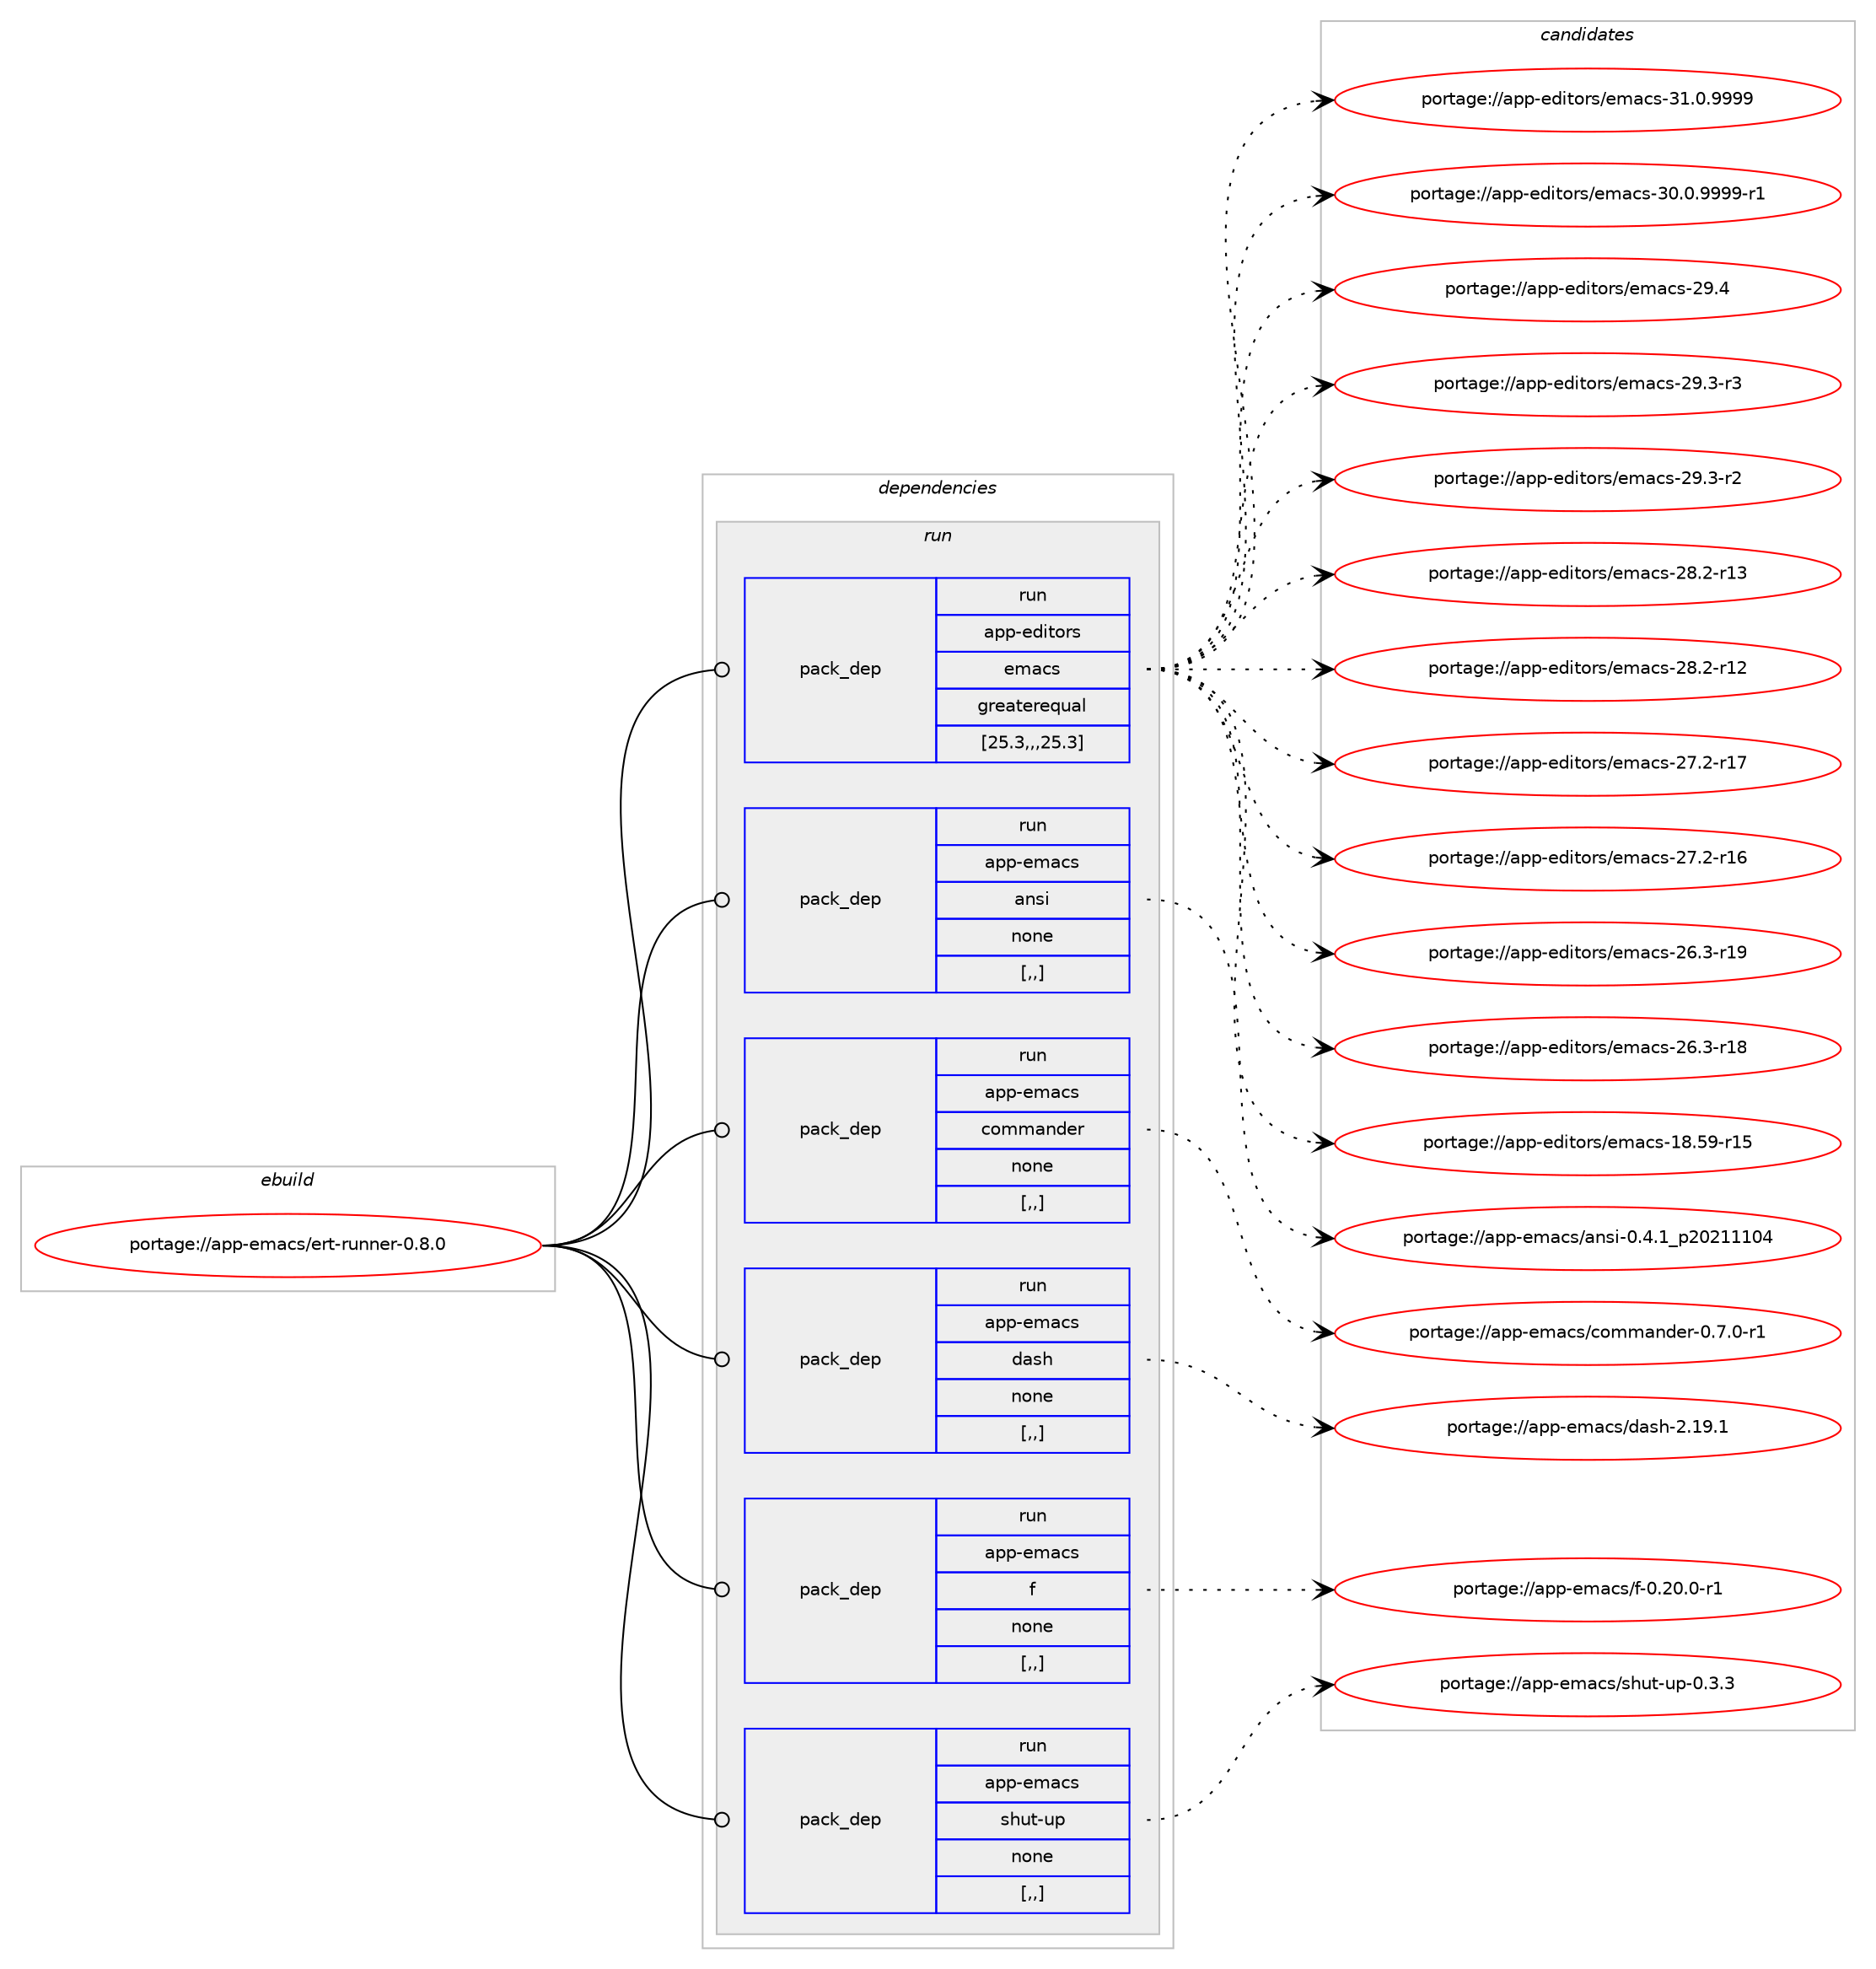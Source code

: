 digraph prolog {

# *************
# Graph options
# *************

newrank=true;
concentrate=true;
compound=true;
graph [rankdir=LR,fontname=Helvetica,fontsize=10,ranksep=1.5];#, ranksep=2.5, nodesep=0.2];
edge  [arrowhead=vee];
node  [fontname=Helvetica,fontsize=10];

# **********
# The ebuild
# **********

subgraph cluster_leftcol {
color=gray;
rank=same;
label=<<i>ebuild</i>>;
id [label="portage://app-emacs/ert-runner-0.8.0", color=red, width=4, href="../app-emacs/ert-runner-0.8.0.svg"];
}

# ****************
# The dependencies
# ****************

subgraph cluster_midcol {
color=gray;
label=<<i>dependencies</i>>;
subgraph cluster_compile {
fillcolor="#eeeeee";
style=filled;
label=<<i>compile</i>>;
}
subgraph cluster_compileandrun {
fillcolor="#eeeeee";
style=filled;
label=<<i>compile and run</i>>;
}
subgraph cluster_run {
fillcolor="#eeeeee";
style=filled;
label=<<i>run</i>>;
subgraph pack16287 {
dependency22588 [label=<<TABLE BORDER="0" CELLBORDER="1" CELLSPACING="0" CELLPADDING="4" WIDTH="220"><TR><TD ROWSPAN="6" CELLPADDING="30">pack_dep</TD></TR><TR><TD WIDTH="110">run</TD></TR><TR><TD>app-editors</TD></TR><TR><TD>emacs</TD></TR><TR><TD>greaterequal</TD></TR><TR><TD>[25.3,,,25.3]</TD></TR></TABLE>>, shape=none, color=blue];
}
id:e -> dependency22588:w [weight=20,style="solid",arrowhead="odot"];
subgraph pack16288 {
dependency22589 [label=<<TABLE BORDER="0" CELLBORDER="1" CELLSPACING="0" CELLPADDING="4" WIDTH="220"><TR><TD ROWSPAN="6" CELLPADDING="30">pack_dep</TD></TR><TR><TD WIDTH="110">run</TD></TR><TR><TD>app-emacs</TD></TR><TR><TD>ansi</TD></TR><TR><TD>none</TD></TR><TR><TD>[,,]</TD></TR></TABLE>>, shape=none, color=blue];
}
id:e -> dependency22589:w [weight=20,style="solid",arrowhead="odot"];
subgraph pack16289 {
dependency22590 [label=<<TABLE BORDER="0" CELLBORDER="1" CELLSPACING="0" CELLPADDING="4" WIDTH="220"><TR><TD ROWSPAN="6" CELLPADDING="30">pack_dep</TD></TR><TR><TD WIDTH="110">run</TD></TR><TR><TD>app-emacs</TD></TR><TR><TD>commander</TD></TR><TR><TD>none</TD></TR><TR><TD>[,,]</TD></TR></TABLE>>, shape=none, color=blue];
}
id:e -> dependency22590:w [weight=20,style="solid",arrowhead="odot"];
subgraph pack16290 {
dependency22591 [label=<<TABLE BORDER="0" CELLBORDER="1" CELLSPACING="0" CELLPADDING="4" WIDTH="220"><TR><TD ROWSPAN="6" CELLPADDING="30">pack_dep</TD></TR><TR><TD WIDTH="110">run</TD></TR><TR><TD>app-emacs</TD></TR><TR><TD>dash</TD></TR><TR><TD>none</TD></TR><TR><TD>[,,]</TD></TR></TABLE>>, shape=none, color=blue];
}
id:e -> dependency22591:w [weight=20,style="solid",arrowhead="odot"];
subgraph pack16291 {
dependency22592 [label=<<TABLE BORDER="0" CELLBORDER="1" CELLSPACING="0" CELLPADDING="4" WIDTH="220"><TR><TD ROWSPAN="6" CELLPADDING="30">pack_dep</TD></TR><TR><TD WIDTH="110">run</TD></TR><TR><TD>app-emacs</TD></TR><TR><TD>f</TD></TR><TR><TD>none</TD></TR><TR><TD>[,,]</TD></TR></TABLE>>, shape=none, color=blue];
}
id:e -> dependency22592:w [weight=20,style="solid",arrowhead="odot"];
subgraph pack16292 {
dependency22593 [label=<<TABLE BORDER="0" CELLBORDER="1" CELLSPACING="0" CELLPADDING="4" WIDTH="220"><TR><TD ROWSPAN="6" CELLPADDING="30">pack_dep</TD></TR><TR><TD WIDTH="110">run</TD></TR><TR><TD>app-emacs</TD></TR><TR><TD>shut-up</TD></TR><TR><TD>none</TD></TR><TR><TD>[,,]</TD></TR></TABLE>>, shape=none, color=blue];
}
id:e -> dependency22593:w [weight=20,style="solid",arrowhead="odot"];
}
}

# **************
# The candidates
# **************

subgraph cluster_choices {
rank=same;
color=gray;
label=<<i>candidates</i>>;

subgraph choice16287 {
color=black;
nodesep=1;
choice971121124510110010511611111411547101109979911545514946484657575757 [label="portage://app-editors/emacs-31.0.9999", color=red, width=4,href="../app-editors/emacs-31.0.9999.svg"];
choice9711211245101100105116111114115471011099799115455148464846575757574511449 [label="portage://app-editors/emacs-30.0.9999-r1", color=red, width=4,href="../app-editors/emacs-30.0.9999-r1.svg"];
choice97112112451011001051161111141154710110997991154550574652 [label="portage://app-editors/emacs-29.4", color=red, width=4,href="../app-editors/emacs-29.4.svg"];
choice971121124510110010511611111411547101109979911545505746514511451 [label="portage://app-editors/emacs-29.3-r3", color=red, width=4,href="../app-editors/emacs-29.3-r3.svg"];
choice971121124510110010511611111411547101109979911545505746514511450 [label="portage://app-editors/emacs-29.3-r2", color=red, width=4,href="../app-editors/emacs-29.3-r2.svg"];
choice97112112451011001051161111141154710110997991154550564650451144951 [label="portage://app-editors/emacs-28.2-r13", color=red, width=4,href="../app-editors/emacs-28.2-r13.svg"];
choice97112112451011001051161111141154710110997991154550564650451144950 [label="portage://app-editors/emacs-28.2-r12", color=red, width=4,href="../app-editors/emacs-28.2-r12.svg"];
choice97112112451011001051161111141154710110997991154550554650451144955 [label="portage://app-editors/emacs-27.2-r17", color=red, width=4,href="../app-editors/emacs-27.2-r17.svg"];
choice97112112451011001051161111141154710110997991154550554650451144954 [label="portage://app-editors/emacs-27.2-r16", color=red, width=4,href="../app-editors/emacs-27.2-r16.svg"];
choice97112112451011001051161111141154710110997991154550544651451144957 [label="portage://app-editors/emacs-26.3-r19", color=red, width=4,href="../app-editors/emacs-26.3-r19.svg"];
choice97112112451011001051161111141154710110997991154550544651451144956 [label="portage://app-editors/emacs-26.3-r18", color=red, width=4,href="../app-editors/emacs-26.3-r18.svg"];
choice9711211245101100105116111114115471011099799115454956465357451144953 [label="portage://app-editors/emacs-18.59-r15", color=red, width=4,href="../app-editors/emacs-18.59-r15.svg"];
dependency22588:e -> choice971121124510110010511611111411547101109979911545514946484657575757:w [style=dotted,weight="100"];
dependency22588:e -> choice9711211245101100105116111114115471011099799115455148464846575757574511449:w [style=dotted,weight="100"];
dependency22588:e -> choice97112112451011001051161111141154710110997991154550574652:w [style=dotted,weight="100"];
dependency22588:e -> choice971121124510110010511611111411547101109979911545505746514511451:w [style=dotted,weight="100"];
dependency22588:e -> choice971121124510110010511611111411547101109979911545505746514511450:w [style=dotted,weight="100"];
dependency22588:e -> choice97112112451011001051161111141154710110997991154550564650451144951:w [style=dotted,weight="100"];
dependency22588:e -> choice97112112451011001051161111141154710110997991154550564650451144950:w [style=dotted,weight="100"];
dependency22588:e -> choice97112112451011001051161111141154710110997991154550554650451144955:w [style=dotted,weight="100"];
dependency22588:e -> choice97112112451011001051161111141154710110997991154550554650451144954:w [style=dotted,weight="100"];
dependency22588:e -> choice97112112451011001051161111141154710110997991154550544651451144957:w [style=dotted,weight="100"];
dependency22588:e -> choice97112112451011001051161111141154710110997991154550544651451144956:w [style=dotted,weight="100"];
dependency22588:e -> choice9711211245101100105116111114115471011099799115454956465357451144953:w [style=dotted,weight="100"];
}
subgraph choice16288 {
color=black;
nodesep=1;
choice971121124510110997991154797110115105454846524649951125048504949494852 [label="portage://app-emacs/ansi-0.4.1_p20211104", color=red, width=4,href="../app-emacs/ansi-0.4.1_p20211104.svg"];
dependency22589:e -> choice971121124510110997991154797110115105454846524649951125048504949494852:w [style=dotted,weight="100"];
}
subgraph choice16289 {
color=black;
nodesep=1;
choice971121124510110997991154799111109109971101001011144548465546484511449 [label="portage://app-emacs/commander-0.7.0-r1", color=red, width=4,href="../app-emacs/commander-0.7.0-r1.svg"];
dependency22590:e -> choice971121124510110997991154799111109109971101001011144548465546484511449:w [style=dotted,weight="100"];
}
subgraph choice16290 {
color=black;
nodesep=1;
choice97112112451011099799115471009711510445504649574649 [label="portage://app-emacs/dash-2.19.1", color=red, width=4,href="../app-emacs/dash-2.19.1.svg"];
dependency22591:e -> choice97112112451011099799115471009711510445504649574649:w [style=dotted,weight="100"];
}
subgraph choice16291 {
color=black;
nodesep=1;
choice9711211245101109979911547102454846504846484511449 [label="portage://app-emacs/f-0.20.0-r1", color=red, width=4,href="../app-emacs/f-0.20.0-r1.svg"];
dependency22592:e -> choice9711211245101109979911547102454846504846484511449:w [style=dotted,weight="100"];
}
subgraph choice16292 {
color=black;
nodesep=1;
choice971121124510110997991154711510411711645117112454846514651 [label="portage://app-emacs/shut-up-0.3.3", color=red, width=4,href="../app-emacs/shut-up-0.3.3.svg"];
dependency22593:e -> choice971121124510110997991154711510411711645117112454846514651:w [style=dotted,weight="100"];
}
}

}
